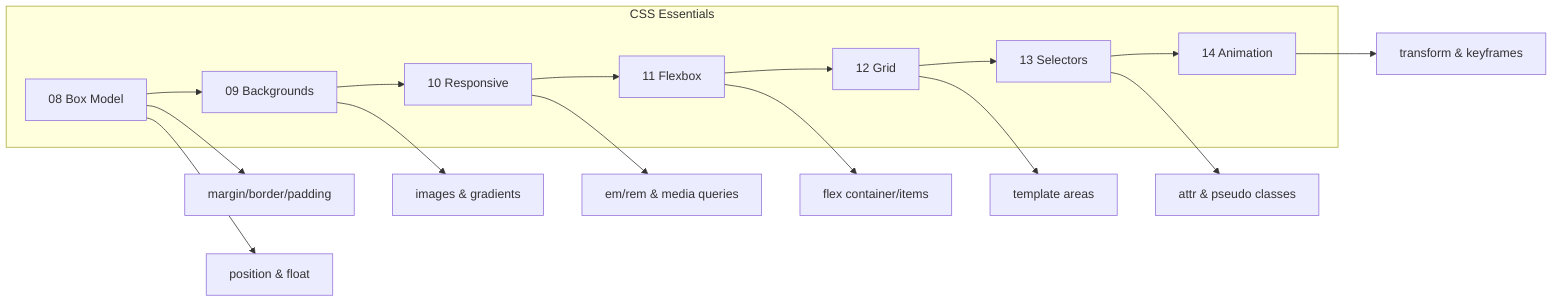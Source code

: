 flowchart LR
    subgraph "CSS Essentials"
        C08["08 Box Model"] --> C09["09 Backgrounds"]
        C09 --> C10["10 Responsive"]
        C10 --> C11["11 Flexbox"]
        C11 --> C12["12 Grid"]
        C12 --> C13["13 Selectors"]
        C13 --> C14["14 Animation"]
    end
    C08 --> MARGIN[margin/border/padding]
    C08 --> POSITION[position & float]
    C09 --> BG[images & gradients]
    C10 --> MEDIA[em/rem & media queries]
    C11 --> FLEX[flex container/items]
    C12 --> GRID[template areas]
    C13 --> ADVSELECT[attr & pseudo classes]
    C14 --> TRANSFORM[transform & keyframes]